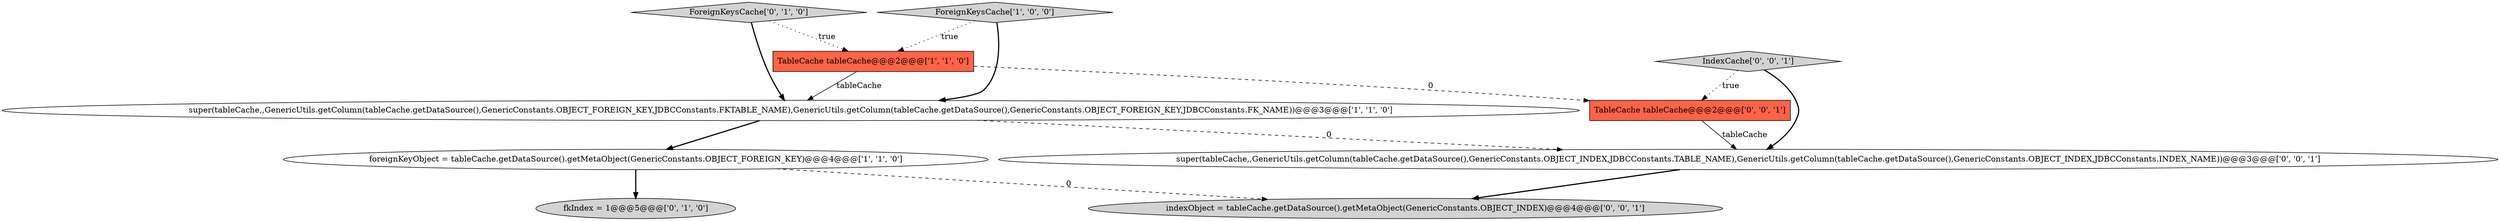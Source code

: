 digraph {
3 [style = filled, label = "foreignKeyObject = tableCache.getDataSource().getMetaObject(GenericConstants.OBJECT_FOREIGN_KEY)@@@4@@@['1', '1', '0']", fillcolor = white, shape = ellipse image = "AAA0AAABBB1BBB"];
6 [style = filled, label = "IndexCache['0', '0', '1']", fillcolor = lightgray, shape = diamond image = "AAA0AAABBB3BBB"];
2 [style = filled, label = "super(tableCache,,GenericUtils.getColumn(tableCache.getDataSource(),GenericConstants.OBJECT_FOREIGN_KEY,JDBCConstants.FKTABLE_NAME),GenericUtils.getColumn(tableCache.getDataSource(),GenericConstants.OBJECT_FOREIGN_KEY,JDBCConstants.FK_NAME))@@@3@@@['1', '1', '0']", fillcolor = white, shape = ellipse image = "AAA0AAABBB1BBB"];
7 [style = filled, label = "indexObject = tableCache.getDataSource().getMetaObject(GenericConstants.OBJECT_INDEX)@@@4@@@['0', '0', '1']", fillcolor = lightgray, shape = ellipse image = "AAA0AAABBB3BBB"];
5 [style = filled, label = "ForeignKeysCache['0', '1', '0']", fillcolor = lightgray, shape = diamond image = "AAA0AAABBB2BBB"];
1 [style = filled, label = "TableCache tableCache@@@2@@@['1', '1', '0']", fillcolor = tomato, shape = box image = "AAA0AAABBB1BBB"];
9 [style = filled, label = "super(tableCache,,GenericUtils.getColumn(tableCache.getDataSource(),GenericConstants.OBJECT_INDEX,JDBCConstants.TABLE_NAME),GenericUtils.getColumn(tableCache.getDataSource(),GenericConstants.OBJECT_INDEX,JDBCConstants.INDEX_NAME))@@@3@@@['0', '0', '1']", fillcolor = white, shape = ellipse image = "AAA0AAABBB3BBB"];
4 [style = filled, label = "fkIndex = 1@@@5@@@['0', '1', '0']", fillcolor = lightgray, shape = ellipse image = "AAA1AAABBB2BBB"];
0 [style = filled, label = "ForeignKeysCache['1', '0', '0']", fillcolor = lightgray, shape = diamond image = "AAA0AAABBB1BBB"];
8 [style = filled, label = "TableCache tableCache@@@2@@@['0', '0', '1']", fillcolor = tomato, shape = box image = "AAA0AAABBB3BBB"];
5->2 [style = bold, label=""];
6->8 [style = dotted, label="true"];
5->1 [style = dotted, label="true"];
2->9 [style = dashed, label="0"];
0->2 [style = bold, label=""];
0->1 [style = dotted, label="true"];
1->8 [style = dashed, label="0"];
8->9 [style = solid, label="tableCache"];
3->4 [style = bold, label=""];
2->3 [style = bold, label=""];
3->7 [style = dashed, label="0"];
1->2 [style = solid, label="tableCache"];
6->9 [style = bold, label=""];
9->7 [style = bold, label=""];
}
